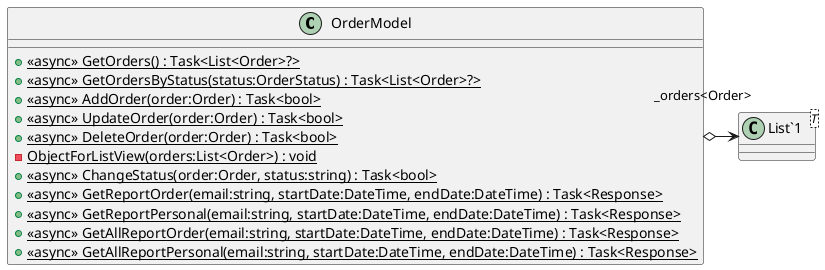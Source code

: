 @startuml
class OrderModel {
    + {static} <<async>> GetOrders() : Task<List<Order>?>
    + {static} <<async>> GetOrdersByStatus(status:OrderStatus) : Task<List<Order>?>
    + {static} <<async>> AddOrder(order:Order) : Task<bool>
    + {static} <<async>> UpdateOrder(order:Order) : Task<bool>
    + {static} <<async>> DeleteOrder(order:Order) : Task<bool>
    - {static} ObjectForListView(orders:List<Order>) : void
    + {static} <<async>> ChangeStatus(order:Order, status:string) : Task<bool>
    + {static} <<async>> GetReportOrder(email:string, startDate:DateTime, endDate:DateTime) : Task<Response>
    + {static} <<async>> GetReportPersonal(email:string, startDate:DateTime, endDate:DateTime) : Task<Response>
    + {static} <<async>> GetAllReportOrder(email:string, startDate:DateTime, endDate:DateTime) : Task<Response>
    + {static} <<async>> GetAllReportPersonal(email:string, startDate:DateTime, endDate:DateTime) : Task<Response>
}
class "List`1"<T> {
}
OrderModel o-> "_orders<Order>" "List`1"
@enduml
